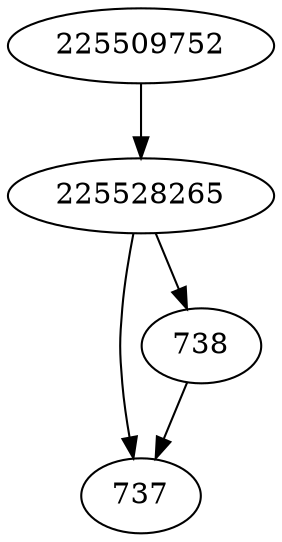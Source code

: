 strict digraph  {
225509752;
737;
738;
225528265;
225509752 -> 225528265;
738 -> 737;
225528265 -> 737;
225528265 -> 738;
}
